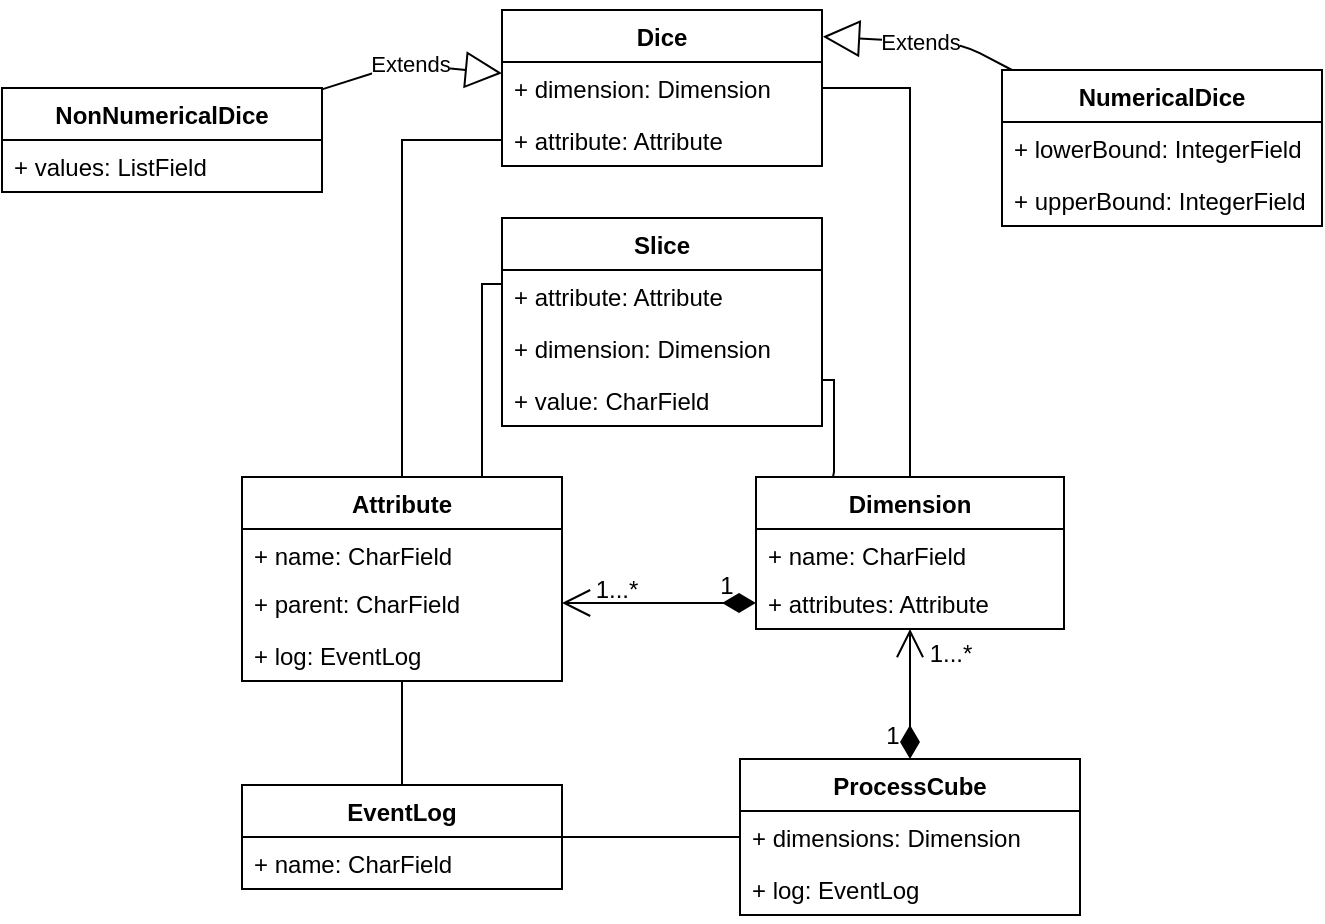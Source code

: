 <mxfile version="10.6.7" type="device"><diagram id="Q62WNJDDSKhSqdVgDVmd" name="Page-1"><mxGraphModel dx="1501" dy="801" grid="1" gridSize="10" guides="1" tooltips="1" connect="1" arrows="1" fold="1" page="1" pageScale="1" pageWidth="827" pageHeight="1169" math="0" shadow="0"><root><mxCell id="0"/><mxCell id="1" parent="0"/><mxCell id="EICE1_jukFoCXbg7uFex-10" value="EventLog" style="swimlane;fontStyle=1;align=center;verticalAlign=top;childLayout=stackLayout;horizontal=1;startSize=26;horizontalStack=0;resizeParent=1;resizeParentMax=0;resizeLast=0;collapsible=1;marginBottom=0;" parent="1" vertex="1"><mxGeometry x="160" y="400.5" width="160" height="52" as="geometry"/></mxCell><mxCell id="EICE1_jukFoCXbg7uFex-11" value="+ name: CharField" style="text;strokeColor=none;fillColor=none;align=left;verticalAlign=top;spacingLeft=4;spacingRight=4;overflow=hidden;rotatable=0;points=[[0,0.5],[1,0.5]];portConstraint=eastwest;" parent="EICE1_jukFoCXbg7uFex-10" vertex="1"><mxGeometry y="26" width="160" height="26" as="geometry"/></mxCell><mxCell id="EICE1_jukFoCXbg7uFex-18" value="Attribute" style="swimlane;fontStyle=1;align=center;verticalAlign=top;childLayout=stackLayout;horizontal=1;startSize=26;horizontalStack=0;resizeParent=1;resizeParentMax=0;resizeLast=0;collapsible=1;marginBottom=0;" parent="1" vertex="1"><mxGeometry x="160" y="246.5" width="160" height="102" as="geometry"><mxRectangle x="280" y="120" width="80" height="26" as="alternateBounds"/></mxGeometry></mxCell><mxCell id="EICE1_jukFoCXbg7uFex-19" value="+ name: CharField" style="text;strokeColor=none;fillColor=none;align=left;verticalAlign=top;spacingLeft=4;spacingRight=4;overflow=hidden;rotatable=0;points=[[0,0.5],[1,0.5]];portConstraint=eastwest;" parent="EICE1_jukFoCXbg7uFex-18" vertex="1"><mxGeometry y="26" width="160" height="24" as="geometry"/></mxCell><mxCell id="EICE1_jukFoCXbg7uFex-21" value="+ parent: CharField" style="text;strokeColor=none;fillColor=none;align=left;verticalAlign=top;spacingLeft=4;spacingRight=4;overflow=hidden;rotatable=0;points=[[0,0.5],[1,0.5]];portConstraint=eastwest;" parent="EICE1_jukFoCXbg7uFex-18" vertex="1"><mxGeometry y="50" width="160" height="26" as="geometry"/></mxCell><mxCell id="EICE1_jukFoCXbg7uFex-26" value="+ log: EventLog" style="text;strokeColor=none;fillColor=none;align=left;verticalAlign=top;spacingLeft=4;spacingRight=4;overflow=hidden;rotatable=0;points=[[0,0.5],[1,0.5]];portConstraint=eastwest;" parent="EICE1_jukFoCXbg7uFex-18" vertex="1"><mxGeometry y="76" width="160" height="26" as="geometry"/></mxCell><mxCell id="EICE1_jukFoCXbg7uFex-27" value="Dimension" style="swimlane;fontStyle=1;align=center;verticalAlign=top;childLayout=stackLayout;horizontal=1;startSize=26;horizontalStack=0;resizeParent=1;resizeParentMax=0;resizeLast=0;collapsible=1;marginBottom=0;" parent="1" vertex="1"><mxGeometry x="417" y="246.5" width="154" height="76" as="geometry"><mxRectangle x="280" y="120" width="80" height="26" as="alternateBounds"/></mxGeometry></mxCell><mxCell id="EICE1_jukFoCXbg7uFex-28" value="+ name: CharField" style="text;strokeColor=none;fillColor=none;align=left;verticalAlign=top;spacingLeft=4;spacingRight=4;overflow=hidden;rotatable=0;points=[[0,0.5],[1,0.5]];portConstraint=eastwest;" parent="EICE1_jukFoCXbg7uFex-27" vertex="1"><mxGeometry y="26" width="154" height="24" as="geometry"/></mxCell><mxCell id="EICE1_jukFoCXbg7uFex-30" value="+ attributes: Attribute" style="text;strokeColor=none;fillColor=none;align=left;verticalAlign=top;spacingLeft=4;spacingRight=4;overflow=hidden;rotatable=0;points=[[0,0.5],[1,0.5]];portConstraint=eastwest;" parent="EICE1_jukFoCXbg7uFex-27" vertex="1"><mxGeometry y="50" width="154" height="26" as="geometry"/></mxCell><mxCell id="EICE1_jukFoCXbg7uFex-33" value="" style="endArrow=open;html=1;endSize=12;startArrow=diamondThin;startSize=14;startFill=1;edgeStyle=orthogonalEdgeStyle;align=left;verticalAlign=bottom;entryX=1;entryY=0.5;entryDx=0;entryDy=0;exitX=0;exitY=0.5;exitDx=0;exitDy=0;" parent="1" source="EICE1_jukFoCXbg7uFex-30" target="EICE1_jukFoCXbg7uFex-21" edge="1"><mxGeometry x="-1" y="3" relative="1" as="geometry"><mxPoint x="330" y="335.5" as="sourcePoint"/><mxPoint x="450" y="366.5" as="targetPoint"/></mxGeometry></mxCell><mxCell id="EICE1_jukFoCXbg7uFex-49" value="1...*" style="text;html=1;resizable=0;points=[];align=center;verticalAlign=middle;labelBackgroundColor=none;" parent="EICE1_jukFoCXbg7uFex-33" vertex="1" connectable="0"><mxGeometry x="0.902" y="3" relative="1" as="geometry"><mxPoint x="21.5" y="-10" as="offset"/></mxGeometry></mxCell><mxCell id="EICE1_jukFoCXbg7uFex-50" value="1" style="text;html=1;resizable=0;points=[];align=center;verticalAlign=middle;labelBackgroundColor=none;" parent="EICE1_jukFoCXbg7uFex-33" vertex="1" connectable="0"><mxGeometry x="-0.894" y="-1" relative="1" as="geometry"><mxPoint x="-10.5" y="-8" as="offset"/></mxGeometry></mxCell><mxCell id="EICE1_jukFoCXbg7uFex-45" value="" style="endArrow=none;html=1;edgeStyle=orthogonalEdgeStyle;exitX=0.5;exitY=0;exitDx=0;exitDy=0;" parent="1" source="EICE1_jukFoCXbg7uFex-10" target="EICE1_jukFoCXbg7uFex-18" edge="1"><mxGeometry relative="1" as="geometry"><mxPoint x="120" y="366.5" as="sourcePoint"/><mxPoint x="280" y="366.5" as="targetPoint"/></mxGeometry></mxCell><mxCell id="EICE1_jukFoCXbg7uFex-47" value="" style="resizable=0;html=1;align=right;verticalAlign=bottom;labelBackgroundColor=#ffffff;fontSize=10;" parent="EICE1_jukFoCXbg7uFex-45" connectable="0" vertex="1"><mxGeometry x="1" relative="1" as="geometry"/></mxCell><mxCell id="EICE1_jukFoCXbg7uFex-52" value="ProcessCube" style="swimlane;fontStyle=1;align=center;verticalAlign=top;childLayout=stackLayout;horizontal=1;startSize=26;horizontalStack=0;resizeParent=1;resizeParentMax=0;resizeLast=0;collapsible=1;marginBottom=0;labelBackgroundColor=none;" parent="1" vertex="1"><mxGeometry x="409" y="387.5" width="170" height="78" as="geometry"/></mxCell><mxCell id="EICE1_jukFoCXbg7uFex-53" value="+ dimensions: Dimension" style="text;strokeColor=none;fillColor=none;align=left;verticalAlign=top;spacingLeft=4;spacingRight=4;overflow=hidden;rotatable=0;points=[[0,0.5],[1,0.5]];portConstraint=eastwest;" parent="EICE1_jukFoCXbg7uFex-52" vertex="1"><mxGeometry y="26" width="170" height="26" as="geometry"/></mxCell><mxCell id="EICE1_jukFoCXbg7uFex-56" value="+ log: EventLog" style="text;strokeColor=none;fillColor=none;align=left;verticalAlign=top;spacingLeft=4;spacingRight=4;overflow=hidden;rotatable=0;points=[[0,0.5],[1,0.5]];portConstraint=eastwest;" parent="EICE1_jukFoCXbg7uFex-52" vertex="1"><mxGeometry y="52" width="170" height="26" as="geometry"/></mxCell><mxCell id="EICE1_jukFoCXbg7uFex-57" value="" style="endArrow=open;html=1;endSize=12;startArrow=diamondThin;startSize=14;startFill=1;edgeStyle=orthogonalEdgeStyle;align=left;verticalAlign=bottom;exitX=0.5;exitY=0;exitDx=0;exitDy=0;" parent="1" source="EICE1_jukFoCXbg7uFex-52" target="EICE1_jukFoCXbg7uFex-27" edge="1"><mxGeometry x="-1" y="3" relative="1" as="geometry"><mxPoint x="431" y="400.5" as="sourcePoint"/><mxPoint x="310" y="344.5" as="targetPoint"/></mxGeometry></mxCell><mxCell id="EICE1_jukFoCXbg7uFex-58" value="1...*" style="text;html=1;resizable=0;points=[];align=center;verticalAlign=middle;labelBackgroundColor=none;" parent="EICE1_jukFoCXbg7uFex-57" vertex="1" connectable="0"><mxGeometry x="0.902" y="3" relative="1" as="geometry"><mxPoint x="23" y="9.5" as="offset"/></mxGeometry></mxCell><mxCell id="EICE1_jukFoCXbg7uFex-59" value="1" style="text;html=1;resizable=0;points=[];align=center;verticalAlign=middle;labelBackgroundColor=none;" parent="EICE1_jukFoCXbg7uFex-57" vertex="1" connectable="0"><mxGeometry x="-0.894" y="-1" relative="1" as="geometry"><mxPoint x="-10.5" y="-8" as="offset"/></mxGeometry></mxCell><mxCell id="EICE1_jukFoCXbg7uFex-60" value="" style="endArrow=none;html=1;edgeStyle=orthogonalEdgeStyle;entryX=0;entryY=0.5;entryDx=0;entryDy=0;" parent="1" source="EICE1_jukFoCXbg7uFex-10" target="EICE1_jukFoCXbg7uFex-53" edge="1"><mxGeometry relative="1" as="geometry"><mxPoint x="250" y="426.5" as="sourcePoint"/><mxPoint x="310" y="344.5" as="targetPoint"/></mxGeometry></mxCell><mxCell id="EICE1_jukFoCXbg7uFex-61" value="" style="resizable=0;html=1;align=right;verticalAlign=bottom;labelBackgroundColor=#ffffff;fontSize=10;" parent="EICE1_jukFoCXbg7uFex-60" connectable="0" vertex="1"><mxGeometry x="1" relative="1" as="geometry"/></mxCell><mxCell id="CKGGYzpC1_ph1_DNyp6i-14" style="edgeStyle=orthogonalEdgeStyle;rounded=0;orthogonalLoop=1;jettySize=auto;html=1;entryX=0.25;entryY=0;entryDx=0;entryDy=0;endArrow=none;endFill=0;" edge="1" parent="1" source="CKGGYzpC1_ph1_DNyp6i-1" target="EICE1_jukFoCXbg7uFex-27"><mxGeometry relative="1" as="geometry"><Array as="points"><mxPoint x="456" y="198"/><mxPoint x="456" y="244"/></Array></mxGeometry></mxCell><mxCell id="CKGGYzpC1_ph1_DNyp6i-15" style="edgeStyle=orthogonalEdgeStyle;rounded=0;orthogonalLoop=1;jettySize=auto;html=1;entryX=0.75;entryY=0;entryDx=0;entryDy=0;endArrow=none;endFill=0;" edge="1" parent="1" source="CKGGYzpC1_ph1_DNyp6i-36" target="EICE1_jukFoCXbg7uFex-18"><mxGeometry relative="1" as="geometry"><Array as="points"><mxPoint x="280" y="150"/></Array></mxGeometry></mxCell><mxCell id="CKGGYzpC1_ph1_DNyp6i-1" value="Slice" style="swimlane;fontStyle=1;align=center;verticalAlign=top;childLayout=stackLayout;horizontal=1;startSize=26;horizontalStack=0;resizeParent=1;resizeParentMax=0;resizeLast=0;collapsible=1;marginBottom=0;" vertex="1" parent="1"><mxGeometry x="290" y="117" width="160" height="104" as="geometry"/></mxCell><mxCell id="CKGGYzpC1_ph1_DNyp6i-36" value="+ attribute: Attribute&#10;" style="text;strokeColor=none;fillColor=none;align=left;verticalAlign=top;spacingLeft=4;spacingRight=4;overflow=hidden;rotatable=0;points=[[0,0.5],[1,0.5]];portConstraint=eastwest;" vertex="1" parent="CKGGYzpC1_ph1_DNyp6i-1"><mxGeometry y="26" width="160" height="26" as="geometry"/></mxCell><mxCell id="CKGGYzpC1_ph1_DNyp6i-35" value="+ dimension: Dimension&#10;" style="text;strokeColor=none;fillColor=none;align=left;verticalAlign=top;spacingLeft=4;spacingRight=4;overflow=hidden;rotatable=0;points=[[0,0.5],[1,0.5]];portConstraint=eastwest;" vertex="1" parent="CKGGYzpC1_ph1_DNyp6i-1"><mxGeometry y="52" width="160" height="26" as="geometry"/></mxCell><mxCell id="CKGGYzpC1_ph1_DNyp6i-44" value="+ value: CharField&#10;" style="text;strokeColor=none;fillColor=none;align=left;verticalAlign=top;spacingLeft=4;spacingRight=4;overflow=hidden;rotatable=0;points=[[0,0.5],[1,0.5]];portConstraint=eastwest;" vertex="1" parent="CKGGYzpC1_ph1_DNyp6i-1"><mxGeometry y="78" width="160" height="26" as="geometry"/></mxCell><mxCell id="CKGGYzpC1_ph1_DNyp6i-5" value="Dice" style="swimlane;fontStyle=1;align=center;verticalAlign=top;childLayout=stackLayout;horizontal=1;startSize=26;horizontalStack=0;resizeParent=1;resizeParentMax=0;resizeLast=0;collapsible=1;marginBottom=0;" vertex="1" parent="1"><mxGeometry x="290" y="13" width="160" height="78" as="geometry"/></mxCell><mxCell id="CKGGYzpC1_ph1_DNyp6i-34" value="+ dimension: Dimension&#10;" style="text;strokeColor=none;fillColor=none;align=left;verticalAlign=top;spacingLeft=4;spacingRight=4;overflow=hidden;rotatable=0;points=[[0,0.5],[1,0.5]];portConstraint=eastwest;" vertex="1" parent="CKGGYzpC1_ph1_DNyp6i-5"><mxGeometry y="26" width="160" height="26" as="geometry"/></mxCell><mxCell id="CKGGYzpC1_ph1_DNyp6i-32" value="+ attribute: Attribute&#10;" style="text;strokeColor=none;fillColor=none;align=left;verticalAlign=top;spacingLeft=4;spacingRight=4;overflow=hidden;rotatable=0;points=[[0,0.5],[1,0.5]];portConstraint=eastwest;" vertex="1" parent="CKGGYzpC1_ph1_DNyp6i-5"><mxGeometry y="52" width="160" height="26" as="geometry"/></mxCell><mxCell id="CKGGYzpC1_ph1_DNyp6i-33" style="edgeStyle=orthogonalEdgeStyle;rounded=0;orthogonalLoop=1;jettySize=auto;html=1;endArrow=none;endFill=0;" edge="1" parent="1" source="CKGGYzpC1_ph1_DNyp6i-32" target="EICE1_jukFoCXbg7uFex-18"><mxGeometry relative="1" as="geometry"/></mxCell><mxCell id="CKGGYzpC1_ph1_DNyp6i-47" value="NumericalDice" style="swimlane;fontStyle=1;align=center;verticalAlign=top;childLayout=stackLayout;horizontal=1;startSize=26;horizontalStack=0;resizeParent=1;resizeParentMax=0;resizeLast=0;collapsible=1;marginBottom=0;" vertex="1" parent="1"><mxGeometry x="540" y="43" width="160" height="78" as="geometry"/></mxCell><mxCell id="CKGGYzpC1_ph1_DNyp6i-51" value="+ lowerBound: IntegerField&#10;" style="text;strokeColor=none;fillColor=none;align=left;verticalAlign=top;spacingLeft=4;spacingRight=4;overflow=hidden;rotatable=0;points=[[0,0.5],[1,0.5]];portConstraint=eastwest;" vertex="1" parent="CKGGYzpC1_ph1_DNyp6i-47"><mxGeometry y="26" width="160" height="26" as="geometry"/></mxCell><mxCell id="CKGGYzpC1_ph1_DNyp6i-52" value="+ upperBound: IntegerField&#10;" style="text;strokeColor=none;fillColor=none;align=left;verticalAlign=top;spacingLeft=4;spacingRight=4;overflow=hidden;rotatable=0;points=[[0,0.5],[1,0.5]];portConstraint=eastwest;" vertex="1" parent="CKGGYzpC1_ph1_DNyp6i-47"><mxGeometry y="52" width="160" height="26" as="geometry"/></mxCell><mxCell id="CKGGYzpC1_ph1_DNyp6i-53" value="NonNumericalDice" style="swimlane;fontStyle=1;align=center;verticalAlign=top;childLayout=stackLayout;horizontal=1;startSize=26;horizontalStack=0;resizeParent=1;resizeParentMax=0;resizeLast=0;collapsible=1;marginBottom=0;" vertex="1" parent="1"><mxGeometry x="40" y="52" width="160" height="52" as="geometry"/></mxCell><mxCell id="CKGGYzpC1_ph1_DNyp6i-54" value="+ values: ListField&#10;" style="text;strokeColor=none;fillColor=none;align=left;verticalAlign=top;spacingLeft=4;spacingRight=4;overflow=hidden;rotatable=0;points=[[0,0.5],[1,0.5]];portConstraint=eastwest;" vertex="1" parent="CKGGYzpC1_ph1_DNyp6i-53"><mxGeometry y="26" width="160" height="26" as="geometry"/></mxCell><mxCell id="CKGGYzpC1_ph1_DNyp6i-56" style="edgeStyle=orthogonalEdgeStyle;rounded=0;orthogonalLoop=1;jettySize=auto;html=1;endArrow=none;endFill=0;" edge="1" parent="1" source="CKGGYzpC1_ph1_DNyp6i-34" target="EICE1_jukFoCXbg7uFex-27"><mxGeometry relative="1" as="geometry"/></mxCell><mxCell id="CKGGYzpC1_ph1_DNyp6i-57" value="Extends" style="endArrow=block;endSize=16;endFill=0;html=1;" edge="1" parent="1" source="CKGGYzpC1_ph1_DNyp6i-53" target="CKGGYzpC1_ph1_DNyp6i-5"><mxGeometry width="160" relative="1" as="geometry"><mxPoint x="40" y="180" as="sourcePoint"/><mxPoint x="200" y="180" as="targetPoint"/><Array as="points"><mxPoint x="240" y="40"/></Array></mxGeometry></mxCell><mxCell id="CKGGYzpC1_ph1_DNyp6i-58" value="Extends" style="endArrow=block;endSize=16;endFill=0;html=1;entryX=1.003;entryY=0.171;entryDx=0;entryDy=0;entryPerimeter=0;" edge="1" parent="1" source="CKGGYzpC1_ph1_DNyp6i-47" target="CKGGYzpC1_ph1_DNyp6i-5"><mxGeometry width="160" relative="1" as="geometry"><mxPoint x="590" y="181.423" as="sourcePoint"/><mxPoint x="690" y="182.577" as="targetPoint"/><Array as="points"><mxPoint x="520" y="30"/></Array></mxGeometry></mxCell></root></mxGraphModel></diagram></mxfile>